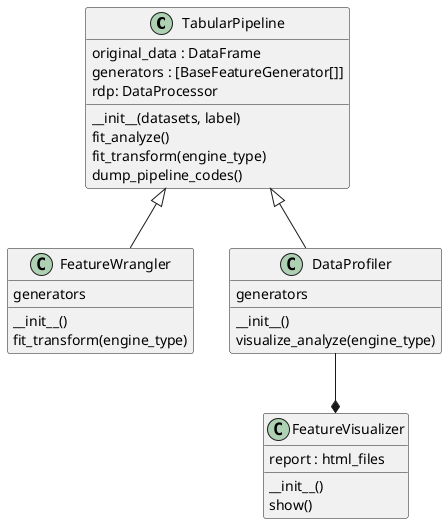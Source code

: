@startuml RecDP class Diagram

TabularPipeline <|-- FeatureWrangler
TabularPipeline <|-- DataProfiler
DataProfiler --* FeatureVisualizer

TabularPipeline : original_data : DataFrame 
TabularPipeline : generators : [BaseFeatureGenerator[]]
TabularPipeline : rdp: DataProcessor 
TabularPipeline : __init__(datasets, label)
TabularPipeline : fit_analyze()
TabularPipeline : fit_transform(engine_type)
TabularPipeline : dump_pipeline_codes()

DataProfiler : generators
DataProfiler : __init__()
DataProfiler : visualize_analyze(engine_type)

FeatureWrangler : generators
FeatureWrangler : __init__()
FeatureWrangler : fit_transform(engine_type)

FeatureVisualizer : report : html_files
FeatureVisualizer : __init__()
FeatureVisualizer : show()


' abstract        abstract
' abstract class  "abstract class"
' annotation      annotation
' circle          circle
' ()              circle_short_form
' class           class
' diamond         diamond
' <>              diamo:wnd_short_form
' entity          entity
' enum            enum
' exception       exception
' interface       interface
' protocol        protocol
' struct          struct
@enduml
